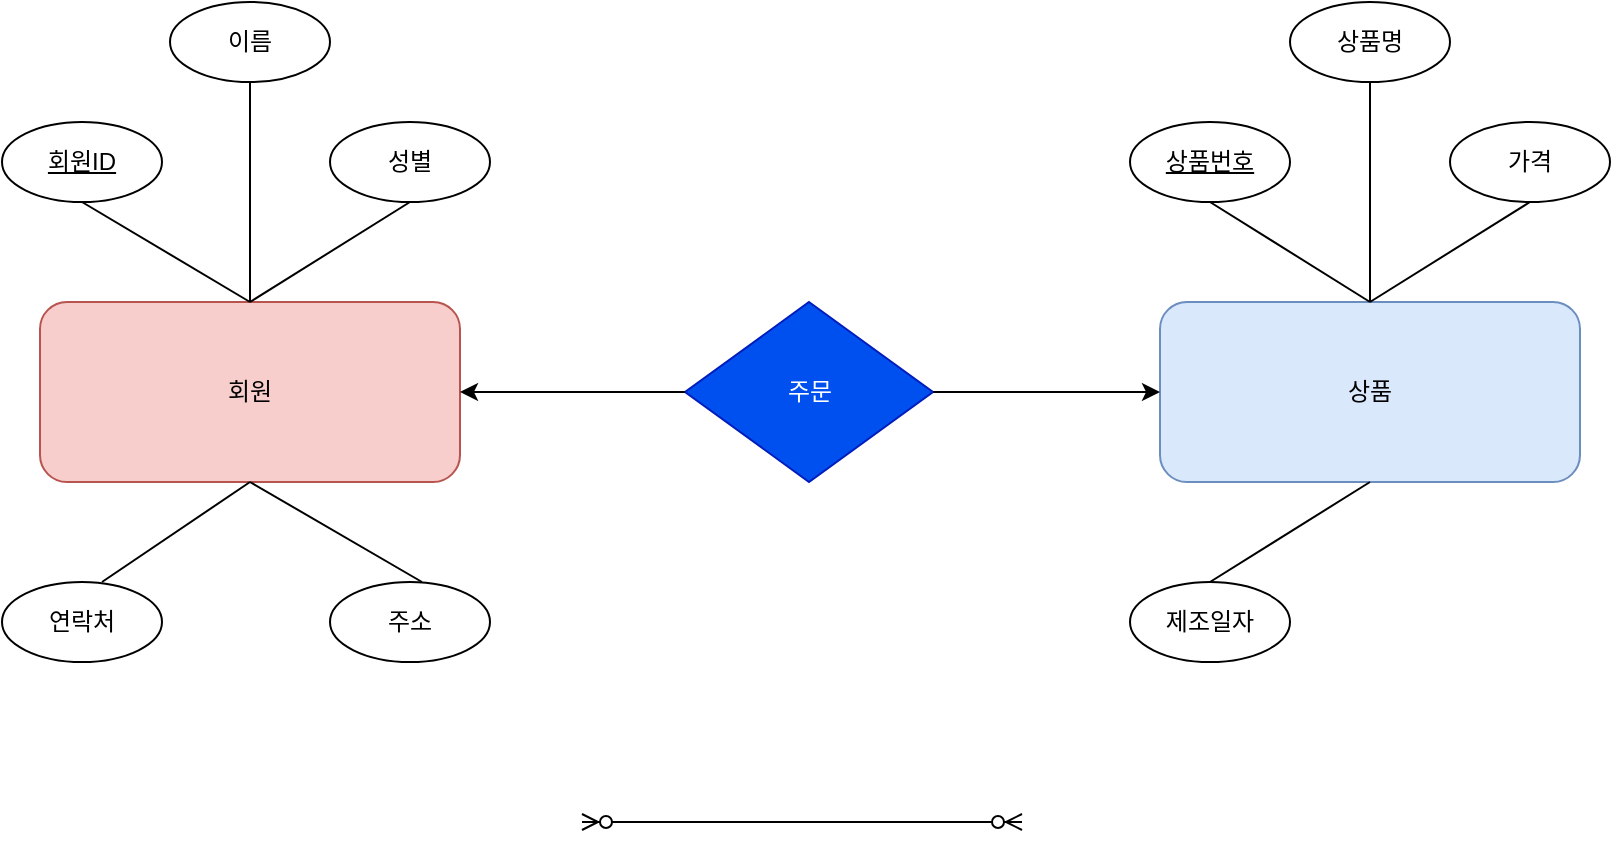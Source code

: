 <mxfile version="26.1.1">
  <diagram name="페이지-1" id="aEzPb4w_v9phMPQjjs_p">
    <mxGraphModel dx="1195" dy="615" grid="1" gridSize="10" guides="1" tooltips="1" connect="1" arrows="1" fold="1" page="1" pageScale="1" pageWidth="827" pageHeight="1169" math="0" shadow="0">
      <root>
        <mxCell id="0" />
        <mxCell id="1" parent="0" />
        <mxCell id="wTksB6RNtcP-bCkyVc9T-1" value="회원" style="whiteSpace=wrap;html=1;align=center;fillColor=#f8cecc;strokeColor=#b85450;rounded=1;" vertex="1" parent="1">
          <mxGeometry x="29" y="240" width="210" height="90" as="geometry" />
        </mxCell>
        <mxCell id="wTksB6RNtcP-bCkyVc9T-2" value="상품" style="whiteSpace=wrap;html=1;align=center;rounded=1;fillColor=#dae8fc;strokeColor=#6c8ebf;" vertex="1" parent="1">
          <mxGeometry x="589" y="240" width="210" height="90" as="geometry" />
        </mxCell>
        <mxCell id="wTksB6RNtcP-bCkyVc9T-3" value="주문" style="rhombus;whiteSpace=wrap;html=1;fillColor=#0050ef;fontColor=#ffffff;strokeColor=#001DBC;rounded=0;" vertex="1" parent="1">
          <mxGeometry x="351.5" y="240" width="124" height="90" as="geometry" />
        </mxCell>
        <mxCell id="wTksB6RNtcP-bCkyVc9T-6" value="&lt;u&gt;회원ID&lt;/u&gt;" style="ellipse;whiteSpace=wrap;html=1;rounded=1;" vertex="1" parent="1">
          <mxGeometry x="10" y="150" width="80" height="40" as="geometry" />
        </mxCell>
        <mxCell id="wTksB6RNtcP-bCkyVc9T-15" value="이름" style="ellipse;whiteSpace=wrap;html=1;rounded=1;" vertex="1" parent="1">
          <mxGeometry x="94" y="90" width="80" height="40" as="geometry" />
        </mxCell>
        <mxCell id="wTksB6RNtcP-bCkyVc9T-16" value="성별" style="ellipse;whiteSpace=wrap;html=1;rounded=1;" vertex="1" parent="1">
          <mxGeometry x="174" y="150" width="80" height="40" as="geometry" />
        </mxCell>
        <mxCell id="wTksB6RNtcP-bCkyVc9T-17" value="연락처" style="ellipse;whiteSpace=wrap;html=1;rounded=1;" vertex="1" parent="1">
          <mxGeometry x="10" y="380" width="80" height="40" as="geometry" />
        </mxCell>
        <mxCell id="wTksB6RNtcP-bCkyVc9T-18" value="주소" style="ellipse;whiteSpace=wrap;html=1;rounded=1;" vertex="1" parent="1">
          <mxGeometry x="174" y="380" width="80" height="40" as="geometry" />
        </mxCell>
        <mxCell id="wTksB6RNtcP-bCkyVc9T-21" value="" style="endArrow=none;html=1;rounded=1;strokeColor=default;align=center;verticalAlign=middle;fontFamily=Helvetica;fontSize=11;fontColor=default;labelBackgroundColor=default;entryX=0.5;entryY=1;entryDx=0;entryDy=0;" edge="1" parent="1" target="wTksB6RNtcP-bCkyVc9T-1">
          <mxGeometry width="50" height="50" relative="1" as="geometry">
            <mxPoint x="60" y="380" as="sourcePoint" />
            <mxPoint x="110" y="330" as="targetPoint" />
          </mxGeometry>
        </mxCell>
        <mxCell id="wTksB6RNtcP-bCkyVc9T-22" value="" style="endArrow=none;html=1;rounded=1;strokeColor=default;align=center;verticalAlign=middle;fontFamily=Helvetica;fontSize=11;fontColor=default;labelBackgroundColor=default;entryX=0.5;entryY=1;entryDx=0;entryDy=0;" edge="1" parent="1" target="wTksB6RNtcP-bCkyVc9T-1">
          <mxGeometry width="50" height="50" relative="1" as="geometry">
            <mxPoint x="220" y="380" as="sourcePoint" />
            <mxPoint x="270" y="330" as="targetPoint" />
          </mxGeometry>
        </mxCell>
        <mxCell id="wTksB6RNtcP-bCkyVc9T-23" value="" style="endArrow=none;html=1;rounded=1;strokeColor=default;align=center;verticalAlign=middle;fontFamily=Helvetica;fontSize=11;fontColor=default;labelBackgroundColor=default;exitX=0.5;exitY=0;exitDx=0;exitDy=0;entryX=0.5;entryY=1;entryDx=0;entryDy=0;" edge="1" parent="1" source="wTksB6RNtcP-bCkyVc9T-1" target="wTksB6RNtcP-bCkyVc9T-16">
          <mxGeometry width="50" height="50" relative="1" as="geometry">
            <mxPoint x="170" y="220" as="sourcePoint" />
            <mxPoint x="220" y="170" as="targetPoint" />
          </mxGeometry>
        </mxCell>
        <mxCell id="wTksB6RNtcP-bCkyVc9T-24" value="" style="endArrow=none;html=1;rounded=1;strokeColor=default;align=center;verticalAlign=middle;fontFamily=Helvetica;fontSize=11;fontColor=default;labelBackgroundColor=default;exitX=0.5;exitY=0;exitDx=0;exitDy=0;entryX=0.5;entryY=1;entryDx=0;entryDy=0;" edge="1" parent="1" source="wTksB6RNtcP-bCkyVc9T-1" target="wTksB6RNtcP-bCkyVc9T-15">
          <mxGeometry width="50" height="50" relative="1" as="geometry">
            <mxPoint x="109" y="180" as="sourcePoint" />
            <mxPoint x="159" y="130" as="targetPoint" />
          </mxGeometry>
        </mxCell>
        <mxCell id="wTksB6RNtcP-bCkyVc9T-25" value="" style="endArrow=none;html=1;rounded=1;strokeColor=default;align=center;verticalAlign=middle;fontFamily=Helvetica;fontSize=11;fontColor=default;labelBackgroundColor=default;exitX=0.5;exitY=1;exitDx=0;exitDy=0;entryX=0.5;entryY=0;entryDx=0;entryDy=0;" edge="1" parent="1" source="wTksB6RNtcP-bCkyVc9T-6" target="wTksB6RNtcP-bCkyVc9T-1">
          <mxGeometry width="50" height="50" relative="1" as="geometry">
            <mxPoint x="50" y="230" as="sourcePoint" />
            <mxPoint x="100" y="180" as="targetPoint" />
          </mxGeometry>
        </mxCell>
        <mxCell id="wTksB6RNtcP-bCkyVc9T-26" value="제조일자" style="ellipse;whiteSpace=wrap;html=1;rounded=1;" vertex="1" parent="1">
          <mxGeometry x="574" y="380" width="80" height="40" as="geometry" />
        </mxCell>
        <mxCell id="wTksB6RNtcP-bCkyVc9T-27" value="가격" style="ellipse;whiteSpace=wrap;html=1;rounded=1;" vertex="1" parent="1">
          <mxGeometry x="734" y="150" width="80" height="40" as="geometry" />
        </mxCell>
        <mxCell id="wTksB6RNtcP-bCkyVc9T-28" value="&lt;u&gt;상품번호&lt;/u&gt;" style="ellipse;whiteSpace=wrap;html=1;rounded=1;" vertex="1" parent="1">
          <mxGeometry x="574" y="150" width="80" height="40" as="geometry" />
        </mxCell>
        <mxCell id="wTksB6RNtcP-bCkyVc9T-29" value="상품명" style="ellipse;whiteSpace=wrap;html=1;rounded=1;" vertex="1" parent="1">
          <mxGeometry x="654" y="90" width="80" height="40" as="geometry" />
        </mxCell>
        <mxCell id="wTksB6RNtcP-bCkyVc9T-30" value="" style="endArrow=none;html=1;rounded=1;strokeColor=default;align=center;verticalAlign=middle;fontFamily=Helvetica;fontSize=11;fontColor=default;labelBackgroundColor=default;entryX=0.5;entryY=1;entryDx=0;entryDy=0;exitX=0.5;exitY=0;exitDx=0;exitDy=0;" edge="1" parent="1" source="wTksB6RNtcP-bCkyVc9T-26" target="wTksB6RNtcP-bCkyVc9T-2">
          <mxGeometry width="50" height="50" relative="1" as="geometry">
            <mxPoint x="606" y="380" as="sourcePoint" />
            <mxPoint x="520" y="330" as="targetPoint" />
          </mxGeometry>
        </mxCell>
        <mxCell id="wTksB6RNtcP-bCkyVc9T-31" value="" style="endArrow=none;html=1;rounded=1;strokeColor=default;align=center;verticalAlign=middle;fontFamily=Helvetica;fontSize=11;fontColor=default;labelBackgroundColor=default;entryX=0.5;entryY=1;entryDx=0;entryDy=0;exitX=0.5;exitY=0;exitDx=0;exitDy=0;" edge="1" parent="1" source="wTksB6RNtcP-bCkyVc9T-2" target="wTksB6RNtcP-bCkyVc9T-27">
          <mxGeometry width="50" height="50" relative="1" as="geometry">
            <mxPoint x="690" y="250" as="sourcePoint" />
            <mxPoint x="770" y="200" as="targetPoint" />
          </mxGeometry>
        </mxCell>
        <mxCell id="wTksB6RNtcP-bCkyVc9T-32" value="" style="endArrow=none;html=1;rounded=1;strokeColor=default;align=center;verticalAlign=middle;fontFamily=Helvetica;fontSize=11;fontColor=default;labelBackgroundColor=default;entryX=0.5;entryY=1;entryDx=0;entryDy=0;exitX=0.5;exitY=0;exitDx=0;exitDy=0;" edge="1" parent="1" source="wTksB6RNtcP-bCkyVc9T-2" target="wTksB6RNtcP-bCkyVc9T-29">
          <mxGeometry width="50" height="50" relative="1" as="geometry">
            <mxPoint x="630" y="200" as="sourcePoint" />
            <mxPoint x="710" y="150" as="targetPoint" />
          </mxGeometry>
        </mxCell>
        <mxCell id="wTksB6RNtcP-bCkyVc9T-33" value="" style="endArrow=none;html=1;rounded=1;strokeColor=default;align=center;verticalAlign=middle;fontFamily=Helvetica;fontSize=11;fontColor=default;labelBackgroundColor=default;entryX=0.5;entryY=0;entryDx=0;entryDy=0;exitX=0.5;exitY=1;exitDx=0;exitDy=0;" edge="1" parent="1" source="wTksB6RNtcP-bCkyVc9T-28" target="wTksB6RNtcP-bCkyVc9T-2">
          <mxGeometry width="50" height="50" relative="1" as="geometry">
            <mxPoint x="620" y="230" as="sourcePoint" />
            <mxPoint x="700" y="180" as="targetPoint" />
          </mxGeometry>
        </mxCell>
        <mxCell id="wTksB6RNtcP-bCkyVc9T-34" value="" style="endArrow=classic;html=1;rounded=1;strokeColor=default;align=center;verticalAlign=middle;fontFamily=Helvetica;fontSize=11;fontColor=default;labelBackgroundColor=default;entryX=1;entryY=0.5;entryDx=0;entryDy=0;exitX=0;exitY=0.5;exitDx=0;exitDy=0;jumpStyle=none;" edge="1" parent="1" source="wTksB6RNtcP-bCkyVc9T-3" target="wTksB6RNtcP-bCkyVc9T-1">
          <mxGeometry width="50" height="50" relative="1" as="geometry">
            <mxPoint x="280" y="340" as="sourcePoint" />
            <mxPoint x="330" y="290" as="targetPoint" />
          </mxGeometry>
        </mxCell>
        <mxCell id="wTksB6RNtcP-bCkyVc9T-35" value="" style="endArrow=classic;html=1;rounded=1;strokeColor=default;align=center;verticalAlign=middle;fontFamily=Helvetica;fontSize=11;fontColor=default;labelBackgroundColor=default;entryX=0;entryY=0.5;entryDx=0;entryDy=0;exitX=1;exitY=0.5;exitDx=0;exitDy=0;" edge="1" parent="1" source="wTksB6RNtcP-bCkyVc9T-3" target="wTksB6RNtcP-bCkyVc9T-2">
          <mxGeometry width="50" height="50" relative="1" as="geometry">
            <mxPoint x="583" y="340" as="sourcePoint" />
            <mxPoint x="470" y="340" as="targetPoint" />
          </mxGeometry>
        </mxCell>
        <mxCell id="wTksB6RNtcP-bCkyVc9T-38" value="" style="edgeStyle=entityRelationEdgeStyle;fontSize=12;html=1;endArrow=ERzeroToMany;endFill=1;startArrow=ERzeroToMany;rounded=1;strokeColor=default;align=center;verticalAlign=middle;fontFamily=Helvetica;fontColor=default;labelBackgroundColor=default;" edge="1" parent="1">
          <mxGeometry width="100" height="100" relative="1" as="geometry">
            <mxPoint x="300" y="500" as="sourcePoint" />
            <mxPoint x="520" y="500" as="targetPoint" />
          </mxGeometry>
        </mxCell>
      </root>
    </mxGraphModel>
  </diagram>
</mxfile>
